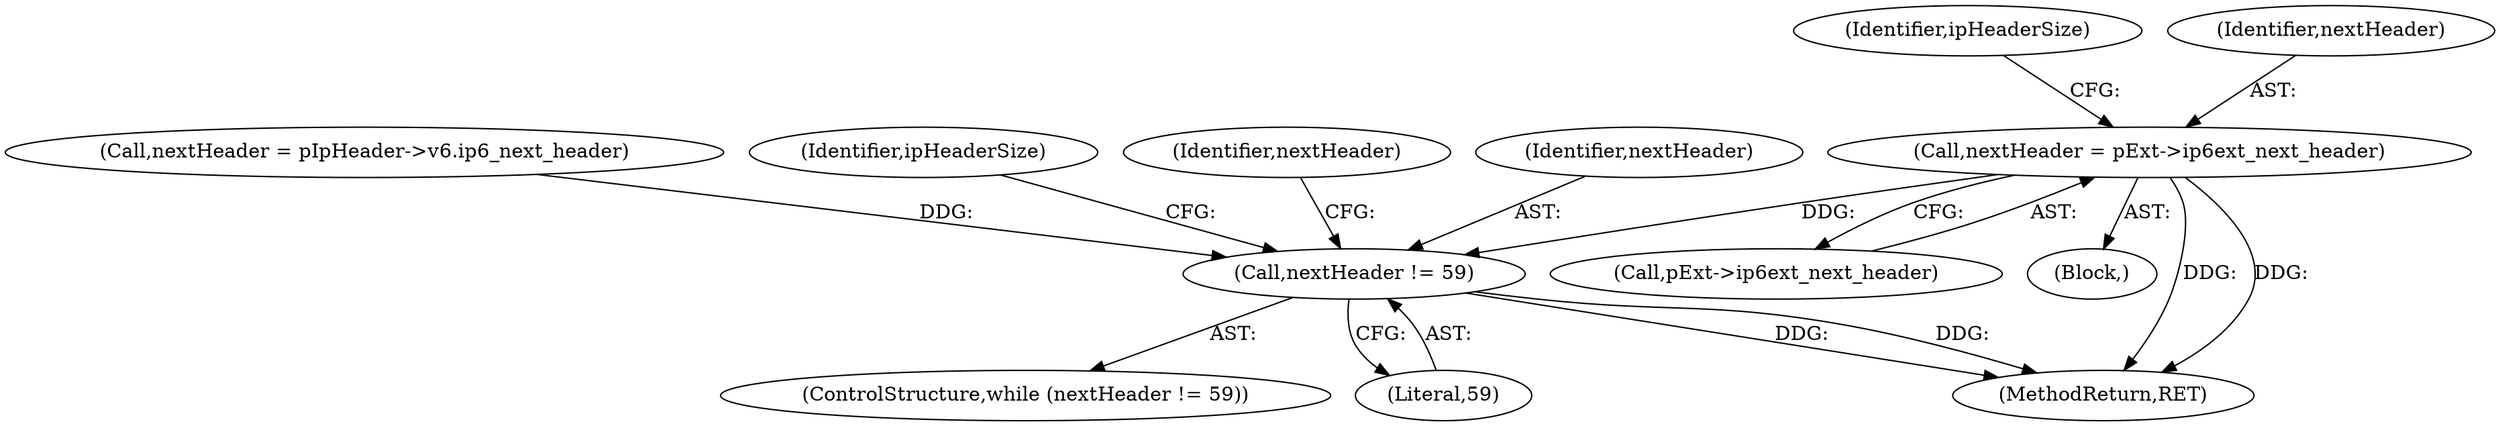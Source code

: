 digraph "0_kvm-guest-drivers-windows_723416fa4210b7464b28eab89cc76252e6193ac1_5@pointer" {
"1000434" [label="(Call,nextHeader = pExt->ip6ext_next_header)"];
"1000337" [label="(Call,nextHeader != 59)"];
"1000336" [label="(ControlStructure,while (nextHeader != 59))"];
"1000284" [label="(Call,nextHeader = pIpHeader->v6.ip6_next_header)"];
"1000436" [label="(Call,pExt->ip6ext_next_header)"];
"1000484" [label="(Identifier,ipHeaderSize)"];
"1000339" [label="(Literal,59)"];
"1000337" [label="(Call,nextHeader != 59)"];
"1000424" [label="(Block,)"];
"1000578" [label="(MethodReturn,RET)"];
"1000343" [label="(Identifier,nextHeader)"];
"1000440" [label="(Identifier,ipHeaderSize)"];
"1000434" [label="(Call,nextHeader = pExt->ip6ext_next_header)"];
"1000338" [label="(Identifier,nextHeader)"];
"1000435" [label="(Identifier,nextHeader)"];
"1000434" -> "1000424"  [label="AST: "];
"1000434" -> "1000436"  [label="CFG: "];
"1000435" -> "1000434"  [label="AST: "];
"1000436" -> "1000434"  [label="AST: "];
"1000440" -> "1000434"  [label="CFG: "];
"1000434" -> "1000578"  [label="DDG: "];
"1000434" -> "1000578"  [label="DDG: "];
"1000434" -> "1000337"  [label="DDG: "];
"1000337" -> "1000336"  [label="AST: "];
"1000337" -> "1000339"  [label="CFG: "];
"1000338" -> "1000337"  [label="AST: "];
"1000339" -> "1000337"  [label="AST: "];
"1000343" -> "1000337"  [label="CFG: "];
"1000484" -> "1000337"  [label="CFG: "];
"1000337" -> "1000578"  [label="DDG: "];
"1000337" -> "1000578"  [label="DDG: "];
"1000284" -> "1000337"  [label="DDG: "];
}
